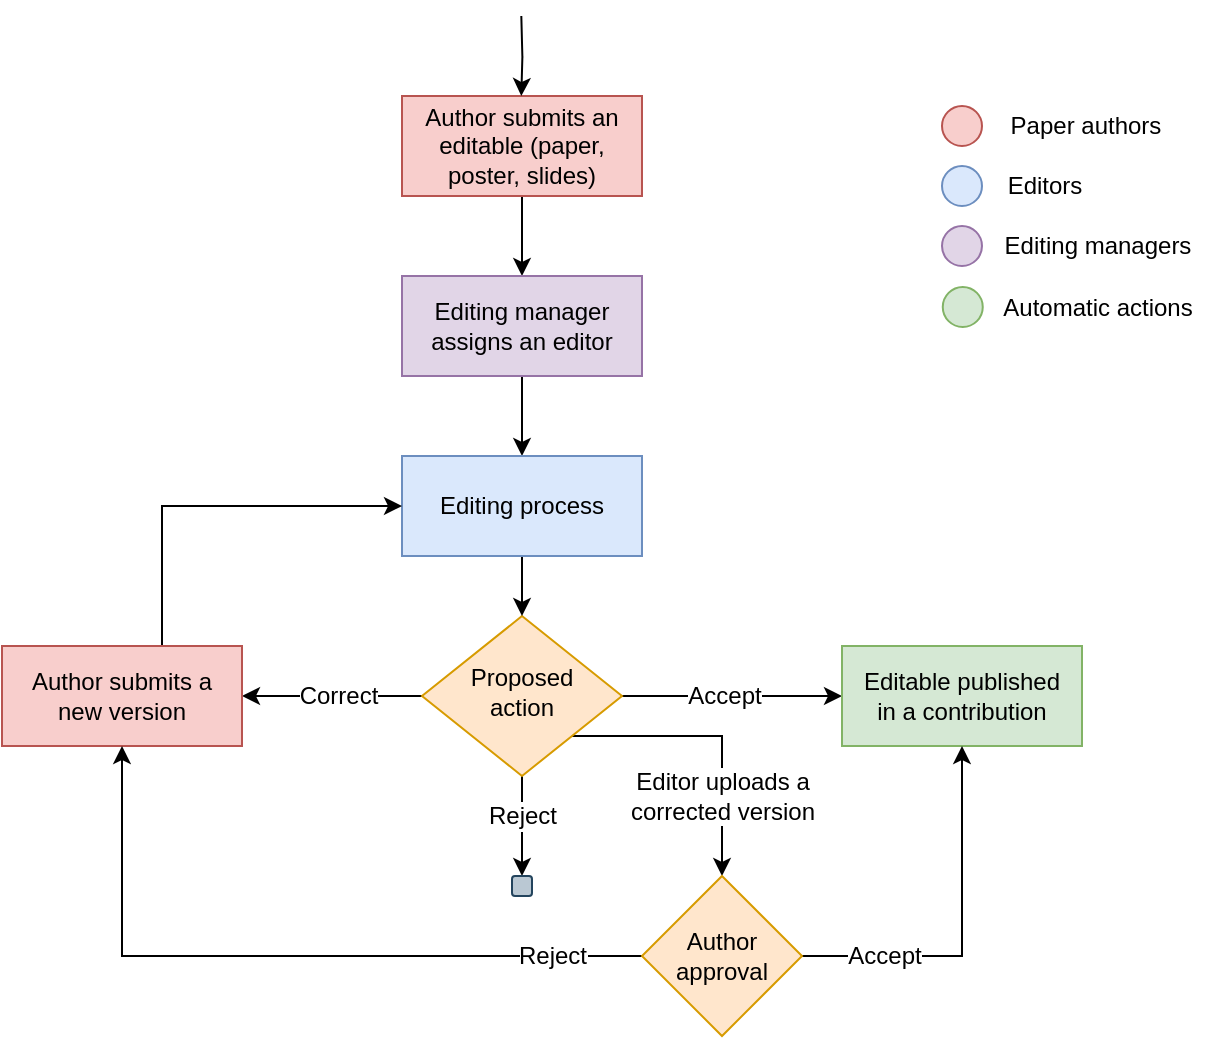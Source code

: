 <mxfile version="20.4.0" type="device"><diagram id="C5RBs43oDa-KdzZeNtuy" name="Page-1"><mxGraphModel dx="2545" dy="868" grid="1" gridSize="10" guides="1" tooltips="1" connect="1" arrows="1" fold="1" page="1" pageScale="1" pageWidth="827" pageHeight="1169" math="0" shadow="0"><root><mxCell id="WIyWlLk6GJQsqaUBKTNV-0"/><mxCell id="WIyWlLk6GJQsqaUBKTNV-1" parent="WIyWlLk6GJQsqaUBKTNV-0"/><mxCell id="Pfu-_EXQcde55jDlj1fd-7" style="edgeStyle=orthogonalEdgeStyle;rounded=0;orthogonalLoop=1;jettySize=auto;html=1;entryX=0.5;entryY=0;entryDx=0;entryDy=0;" parent="WIyWlLk6GJQsqaUBKTNV-1" source="WIyWlLk6GJQsqaUBKTNV-6" edge="1" target="Pfu-_EXQcde55jDlj1fd-9"><mxGeometry relative="1" as="geometry"><mxPoint x="220" y="430" as="targetPoint"/></mxGeometry></mxCell><mxCell id="Pfu-_EXQcde55jDlj1fd-8" value="Reject" style="edgeLabel;html=1;align=center;verticalAlign=middle;resizable=0;points=[];fontSize=12;" parent="Pfu-_EXQcde55jDlj1fd-7" vertex="1" connectable="0"><mxGeometry x="-0.302" y="-1" relative="1" as="geometry"><mxPoint x="1" y="2" as="offset"/></mxGeometry></mxCell><mxCell id="Pfu-_EXQcde55jDlj1fd-12" style="edgeStyle=orthogonalEdgeStyle;rounded=0;orthogonalLoop=1;jettySize=auto;html=1;entryX=0;entryY=0.5;entryDx=0;entryDy=0;" parent="WIyWlLk6GJQsqaUBKTNV-1" source="WIyWlLk6GJQsqaUBKTNV-6" target="Pfu-_EXQcde55jDlj1fd-16" edge="1"><mxGeometry relative="1" as="geometry"><mxPoint x="320" y="350" as="targetPoint"/></mxGeometry></mxCell><mxCell id="Pfu-_EXQcde55jDlj1fd-17" value="Accept" style="edgeLabel;html=1;align=center;verticalAlign=middle;resizable=0;points=[];fontSize=12;" parent="Pfu-_EXQcde55jDlj1fd-12" vertex="1" connectable="0"><mxGeometry x="-0.242" y="2" relative="1" as="geometry"><mxPoint x="9" y="2" as="offset"/></mxGeometry></mxCell><mxCell id="Pfu-_EXQcde55jDlj1fd-23" style="edgeStyle=orthogonalEdgeStyle;rounded=0;orthogonalLoop=1;jettySize=auto;html=1;entryX=1;entryY=0.5;entryDx=0;entryDy=0;" parent="WIyWlLk6GJQsqaUBKTNV-1" source="WIyWlLk6GJQsqaUBKTNV-6" target="Pfu-_EXQcde55jDlj1fd-22" edge="1"><mxGeometry relative="1" as="geometry"/></mxCell><mxCell id="Pfu-_EXQcde55jDlj1fd-26" value="Correct" style="edgeLabel;html=1;align=center;verticalAlign=middle;resizable=0;points=[];fontSize=12;" parent="Pfu-_EXQcde55jDlj1fd-23" vertex="1" connectable="0"><mxGeometry x="0.25" y="-1" relative="1" as="geometry"><mxPoint x="14" y="1" as="offset"/></mxGeometry></mxCell><mxCell id="AG6eqOH6xOYly_FC0HGj-2" style="edgeStyle=orthogonalEdgeStyle;rounded=0;orthogonalLoop=1;jettySize=auto;html=1;exitX=1;exitY=1;exitDx=0;exitDy=0;" parent="WIyWlLk6GJQsqaUBKTNV-1" source="WIyWlLk6GJQsqaUBKTNV-6" target="AG6eqOH6xOYly_FC0HGj-1" edge="1"><mxGeometry relative="1" as="geometry"/></mxCell><mxCell id="AG6eqOH6xOYly_FC0HGj-3" value="&lt;div style=&quot;font-size: 12px;&quot;&gt;Editor uploads a&lt;/div&gt;&lt;div style=&quot;font-size: 12px;&quot;&gt;corrected version&lt;/div&gt;" style="edgeLabel;html=1;align=center;verticalAlign=middle;resizable=0;points=[];fontSize=12;" parent="AG6eqOH6xOYly_FC0HGj-2" vertex="1" connectable="0"><mxGeometry x="0.444" relative="1" as="geometry"><mxPoint as="offset"/></mxGeometry></mxCell><mxCell id="WIyWlLk6GJQsqaUBKTNV-6" value="&lt;div&gt;Proposed&lt;/div&gt;&lt;div&gt;action&lt;/div&gt;" style="rhombus;whiteSpace=wrap;html=1;shadow=0;fontFamily=Helvetica;fontSize=12;align=center;strokeWidth=1;spacing=6;spacingTop=-4;fillColor=#ffe6cc;strokeColor=#d79b00;" parent="WIyWlLk6GJQsqaUBKTNV-1" vertex="1"><mxGeometry x="170" y="310" width="100" height="80" as="geometry"/></mxCell><mxCell id="Pfu-_EXQcde55jDlj1fd-4" style="edgeStyle=orthogonalEdgeStyle;rounded=0;orthogonalLoop=1;jettySize=auto;html=1;entryX=0.5;entryY=0;entryDx=0;entryDy=0;" parent="WIyWlLk6GJQsqaUBKTNV-1" edge="1"><mxGeometry relative="1" as="geometry"><mxPoint x="220.0" y="280" as="sourcePoint"/><mxPoint x="220" y="310" as="targetPoint"/></mxGeometry></mxCell><mxCell id="Pfu-_EXQcde55jDlj1fd-9" value="" style="rounded=1;whiteSpace=wrap;html=1;fontSize=12;glass=0;strokeWidth=1;shadow=0;fillColor=#bac8d3;strokeColor=#23445d;" parent="WIyWlLk6GJQsqaUBKTNV-1" vertex="1"><mxGeometry x="215" y="440" width="10" height="10" as="geometry"/></mxCell><mxCell id="Pfu-_EXQcde55jDlj1fd-29" style="edgeStyle=orthogonalEdgeStyle;rounded=0;orthogonalLoop=1;jettySize=auto;html=1;entryX=0.5;entryY=0;entryDx=0;entryDy=0;" parent="WIyWlLk6GJQsqaUBKTNV-1" source="Pfu-_EXQcde55jDlj1fd-13" target="Pfu-_EXQcde55jDlj1fd-14" edge="1"><mxGeometry relative="1" as="geometry"/></mxCell><mxCell id="Pfu-_EXQcde55jDlj1fd-13" value="Author submits an editable (paper, poster, slides)" style="rounded=0;whiteSpace=wrap;html=1;fillColor=#f8cecc;strokeColor=#b85450;" parent="WIyWlLk6GJQsqaUBKTNV-1" vertex="1"><mxGeometry x="160" y="50" width="120" height="50" as="geometry"/></mxCell><mxCell id="4XnNcPLuAMz-ctRkgPs7-1" style="edgeStyle=orthogonalEdgeStyle;rounded=0;orthogonalLoop=1;jettySize=auto;html=1;entryX=0.5;entryY=0;entryDx=0;entryDy=0;" edge="1" parent="WIyWlLk6GJQsqaUBKTNV-1" source="Pfu-_EXQcde55jDlj1fd-14" target="Pfu-_EXQcde55jDlj1fd-15"><mxGeometry relative="1" as="geometry"/></mxCell><mxCell id="Pfu-_EXQcde55jDlj1fd-14" value="Editing manager assigns an editor" style="rounded=0;whiteSpace=wrap;html=1;fillColor=#e1d5e7;strokeColor=#9673a6;spacing=10;spacingTop=0;" parent="WIyWlLk6GJQsqaUBKTNV-1" vertex="1"><mxGeometry x="160" y="140" width="120" height="50" as="geometry"/></mxCell><mxCell id="Pfu-_EXQcde55jDlj1fd-15" value="Editing process" style="rounded=0;whiteSpace=wrap;html=1;fillColor=#dae8fc;strokeColor=#6c8ebf;spacing=12;" parent="WIyWlLk6GJQsqaUBKTNV-1" vertex="1"><mxGeometry x="160" y="230" width="120" height="50" as="geometry"/></mxCell><mxCell id="Pfu-_EXQcde55jDlj1fd-16" value="Editable published in a contribution" style="rounded=0;whiteSpace=wrap;html=1;fillColor=#d5e8d4;strokeColor=#82b366;spacingLeft=4;spacingRight=4;" parent="WIyWlLk6GJQsqaUBKTNV-1" vertex="1"><mxGeometry x="380" y="325" width="120" height="50" as="geometry"/></mxCell><mxCell id="Pfu-_EXQcde55jDlj1fd-28" style="edgeStyle=orthogonalEdgeStyle;rounded=0;orthogonalLoop=1;jettySize=auto;html=1;entryX=0;entryY=0.5;entryDx=0;entryDy=0;" parent="WIyWlLk6GJQsqaUBKTNV-1" source="Pfu-_EXQcde55jDlj1fd-22" target="Pfu-_EXQcde55jDlj1fd-15" edge="1"><mxGeometry relative="1" as="geometry"><Array as="points"><mxPoint x="40" y="255"/></Array></mxGeometry></mxCell><mxCell id="Pfu-_EXQcde55jDlj1fd-22" value="&lt;div&gt;Author submits a&lt;/div&gt;&lt;div&gt;new version&lt;br&gt;&lt;/div&gt;" style="rounded=0;whiteSpace=wrap;html=1;fillColor=#f8cecc;strokeColor=#b85450;" parent="WIyWlLk6GJQsqaUBKTNV-1" vertex="1"><mxGeometry x="-40" y="325" width="120" height="50" as="geometry"/></mxCell><mxCell id="AG6eqOH6xOYly_FC0HGj-6" style="edgeStyle=orthogonalEdgeStyle;rounded=0;orthogonalLoop=1;jettySize=auto;html=1;entryX=0.5;entryY=1;entryDx=0;entryDy=0;" parent="WIyWlLk6GJQsqaUBKTNV-1" source="AG6eqOH6xOYly_FC0HGj-1" target="Pfu-_EXQcde55jDlj1fd-22" edge="1"><mxGeometry relative="1" as="geometry"/></mxCell><mxCell id="AG6eqOH6xOYly_FC0HGj-7" value="Reject" style="edgeLabel;html=1;align=center;verticalAlign=middle;resizable=0;points=[];fontSize=12;" parent="AG6eqOH6xOYly_FC0HGj-6" vertex="1" connectable="0"><mxGeometry x="-0.54" y="1" relative="1" as="geometry"><mxPoint x="39" y="-1" as="offset"/></mxGeometry></mxCell><mxCell id="4XnNcPLuAMz-ctRkgPs7-10" style="edgeStyle=orthogonalEdgeStyle;rounded=0;orthogonalLoop=1;jettySize=auto;html=1;" edge="1" parent="WIyWlLk6GJQsqaUBKTNV-1" source="AG6eqOH6xOYly_FC0HGj-1" target="Pfu-_EXQcde55jDlj1fd-16"><mxGeometry relative="1" as="geometry"/></mxCell><mxCell id="4XnNcPLuAMz-ctRkgPs7-11" value="Accept" style="edgeLabel;html=1;align=center;verticalAlign=middle;resizable=0;points=[];fontSize=12;" vertex="1" connectable="0" parent="4XnNcPLuAMz-ctRkgPs7-10"><mxGeometry x="-0.411" y="-1" relative="1" as="geometry"><mxPoint x="-14" y="-1" as="offset"/></mxGeometry></mxCell><mxCell id="AG6eqOH6xOYly_FC0HGj-1" value="Author&lt;br&gt;&lt;div&gt;approval&lt;/div&gt;" style="rhombus;whiteSpace=wrap;html=1;fillColor=#ffe6cc;strokeColor=#d79b00;" parent="WIyWlLk6GJQsqaUBKTNV-1" vertex="1"><mxGeometry x="280" y="440" width="80" height="80" as="geometry"/></mxCell><mxCell id="4XnNcPLuAMz-ctRkgPs7-0" style="edgeStyle=orthogonalEdgeStyle;rounded=0;orthogonalLoop=1;jettySize=auto;html=1;entryX=0.5;entryY=0;entryDx=0;entryDy=0;" edge="1" parent="WIyWlLk6GJQsqaUBKTNV-1"><mxGeometry relative="1" as="geometry"><mxPoint x="219.66" y="10" as="sourcePoint"/><mxPoint x="219.66" y="50" as="targetPoint"/></mxGeometry></mxCell><mxCell id="4XnNcPLuAMz-ctRkgPs7-12" value="" style="ellipse;whiteSpace=wrap;html=1;aspect=fixed;fontSize=17;fillColor=#e1d5e7;strokeColor=#9673a6;" vertex="1" parent="WIyWlLk6GJQsqaUBKTNV-1"><mxGeometry x="430" y="115" width="20" height="20" as="geometry"/></mxCell><mxCell id="4XnNcPLuAMz-ctRkgPs7-13" value="Editing managers" style="text;html=1;strokeColor=none;fillColor=none;align=center;verticalAlign=middle;whiteSpace=wrap;rounded=0;fontSize=12;" vertex="1" parent="WIyWlLk6GJQsqaUBKTNV-1"><mxGeometry x="453.13" y="110" width="110" height="30" as="geometry"/></mxCell><mxCell id="4XnNcPLuAMz-ctRkgPs7-14" value="" style="ellipse;whiteSpace=wrap;html=1;aspect=fixed;fontSize=17;fillColor=#dae8fc;strokeColor=#6c8ebf;" vertex="1" parent="WIyWlLk6GJQsqaUBKTNV-1"><mxGeometry x="430" y="85" width="20" height="20" as="geometry"/></mxCell><mxCell id="4XnNcPLuAMz-ctRkgPs7-15" value="Editors" style="text;html=1;strokeColor=none;fillColor=none;align=center;verticalAlign=middle;whiteSpace=wrap;rounded=0;fontSize=12;" vertex="1" parent="WIyWlLk6GJQsqaUBKTNV-1"><mxGeometry x="443.25" y="80" width="76.75" height="30" as="geometry"/></mxCell><mxCell id="4XnNcPLuAMz-ctRkgPs7-16" value="" style="ellipse;whiteSpace=wrap;html=1;aspect=fixed;fontSize=17;fillColor=#f8cecc;strokeColor=#b85450;" vertex="1" parent="WIyWlLk6GJQsqaUBKTNV-1"><mxGeometry x="430" y="55" width="20" height="20" as="geometry"/></mxCell><mxCell id="4XnNcPLuAMz-ctRkgPs7-17" value="Paper authors" style="text;html=1;strokeColor=none;fillColor=none;align=center;verticalAlign=middle;whiteSpace=wrap;rounded=0;fontSize=12;" vertex="1" parent="WIyWlLk6GJQsqaUBKTNV-1"><mxGeometry x="449" y="50" width="105.5" height="30" as="geometry"/></mxCell><mxCell id="4XnNcPLuAMz-ctRkgPs7-18" value="" style="ellipse;whiteSpace=wrap;html=1;aspect=fixed;fontSize=17;fillColor=#d5e8d4;strokeColor=#82b366;" vertex="1" parent="WIyWlLk6GJQsqaUBKTNV-1"><mxGeometry x="430.38" y="145.5" width="20" height="20" as="geometry"/></mxCell><mxCell id="4XnNcPLuAMz-ctRkgPs7-19" value="Automatic actions" style="text;html=1;strokeColor=none;fillColor=none;align=center;verticalAlign=middle;whiteSpace=wrap;rounded=0;fontSize=12;" vertex="1" parent="WIyWlLk6GJQsqaUBKTNV-1"><mxGeometry x="443.13" y="140.5" width="130" height="30" as="geometry"/></mxCell></root></mxGraphModel></diagram></mxfile>